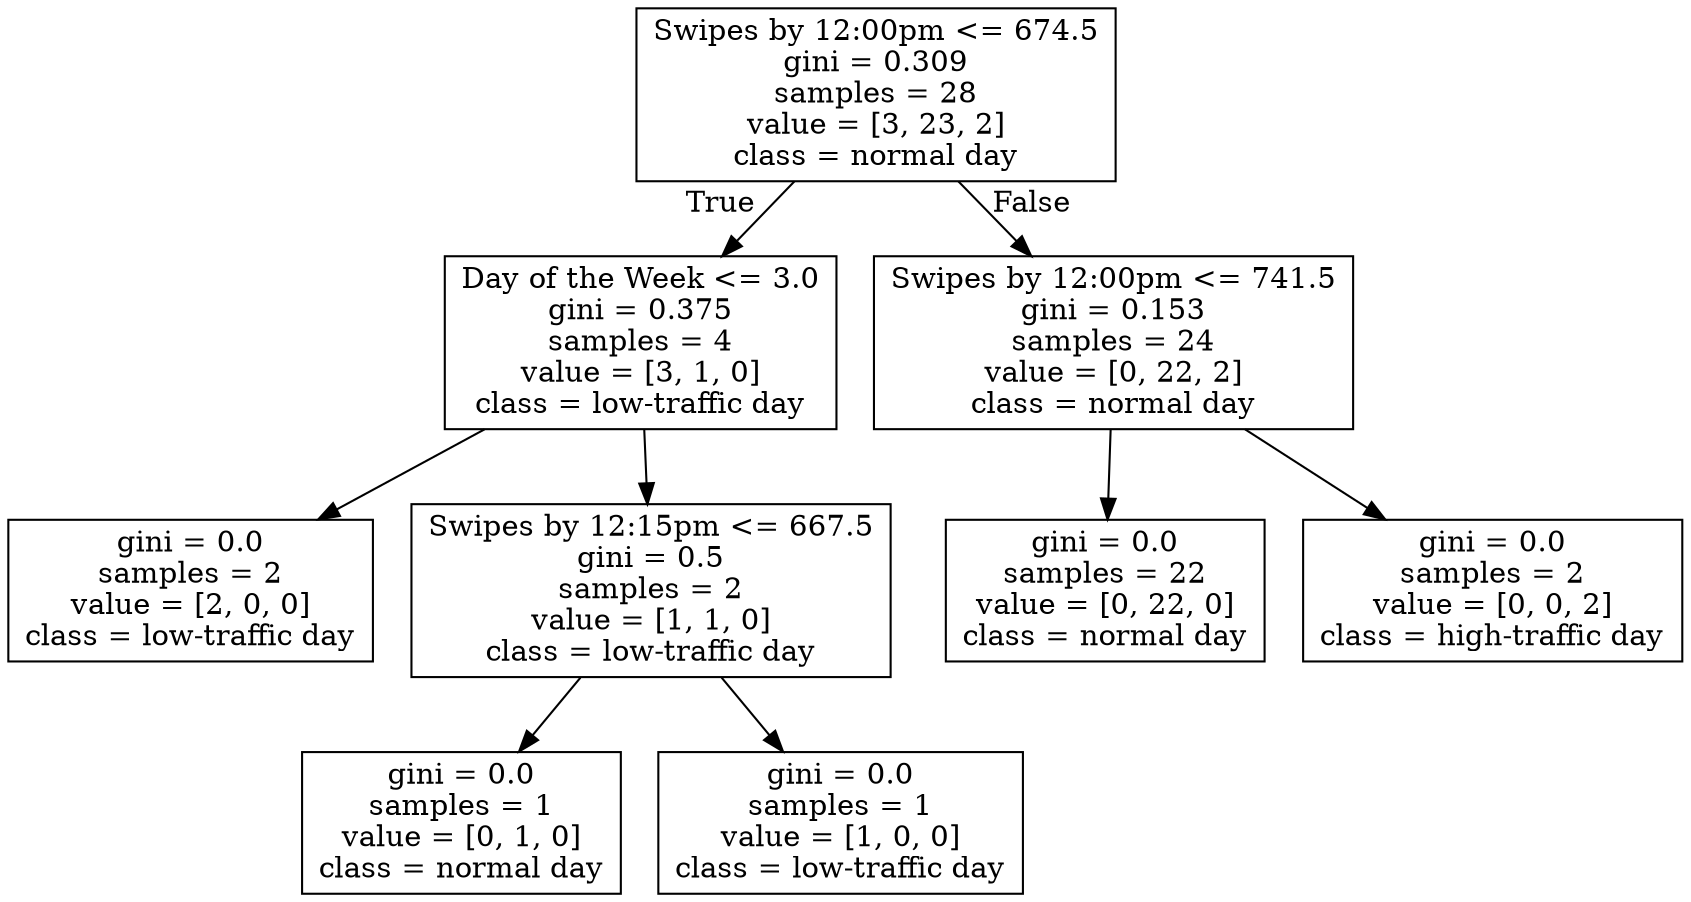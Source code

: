 digraph Tree {
node [shape=box] ;
0 [label="Swipes by 12:00pm <= 674.5\ngini = 0.309\nsamples = 28\nvalue = [3, 23, 2]\nclass = normal day"] ;
1 [label="Day of the Week <= 3.0\ngini = 0.375\nsamples = 4\nvalue = [3, 1, 0]\nclass = low-traffic day"] ;
0 -> 1 [labeldistance=2.5, labelangle=45, headlabel="True"] ;
2 [label="gini = 0.0\nsamples = 2\nvalue = [2, 0, 0]\nclass = low-traffic day"] ;
1 -> 2 ;
3 [label="Swipes by 12:15pm <= 667.5\ngini = 0.5\nsamples = 2\nvalue = [1, 1, 0]\nclass = low-traffic day"] ;
1 -> 3 ;
4 [label="gini = 0.0\nsamples = 1\nvalue = [0, 1, 0]\nclass = normal day"] ;
3 -> 4 ;
5 [label="gini = 0.0\nsamples = 1\nvalue = [1, 0, 0]\nclass = low-traffic day"] ;
3 -> 5 ;
6 [label="Swipes by 12:00pm <= 741.5\ngini = 0.153\nsamples = 24\nvalue = [0, 22, 2]\nclass = normal day"] ;
0 -> 6 [labeldistance=2.5, labelangle=-45, headlabel="False"] ;
7 [label="gini = 0.0\nsamples = 22\nvalue = [0, 22, 0]\nclass = normal day"] ;
6 -> 7 ;
8 [label="gini = 0.0\nsamples = 2\nvalue = [0, 0, 2]\nclass = high-traffic day"] ;
6 -> 8 ;
}
